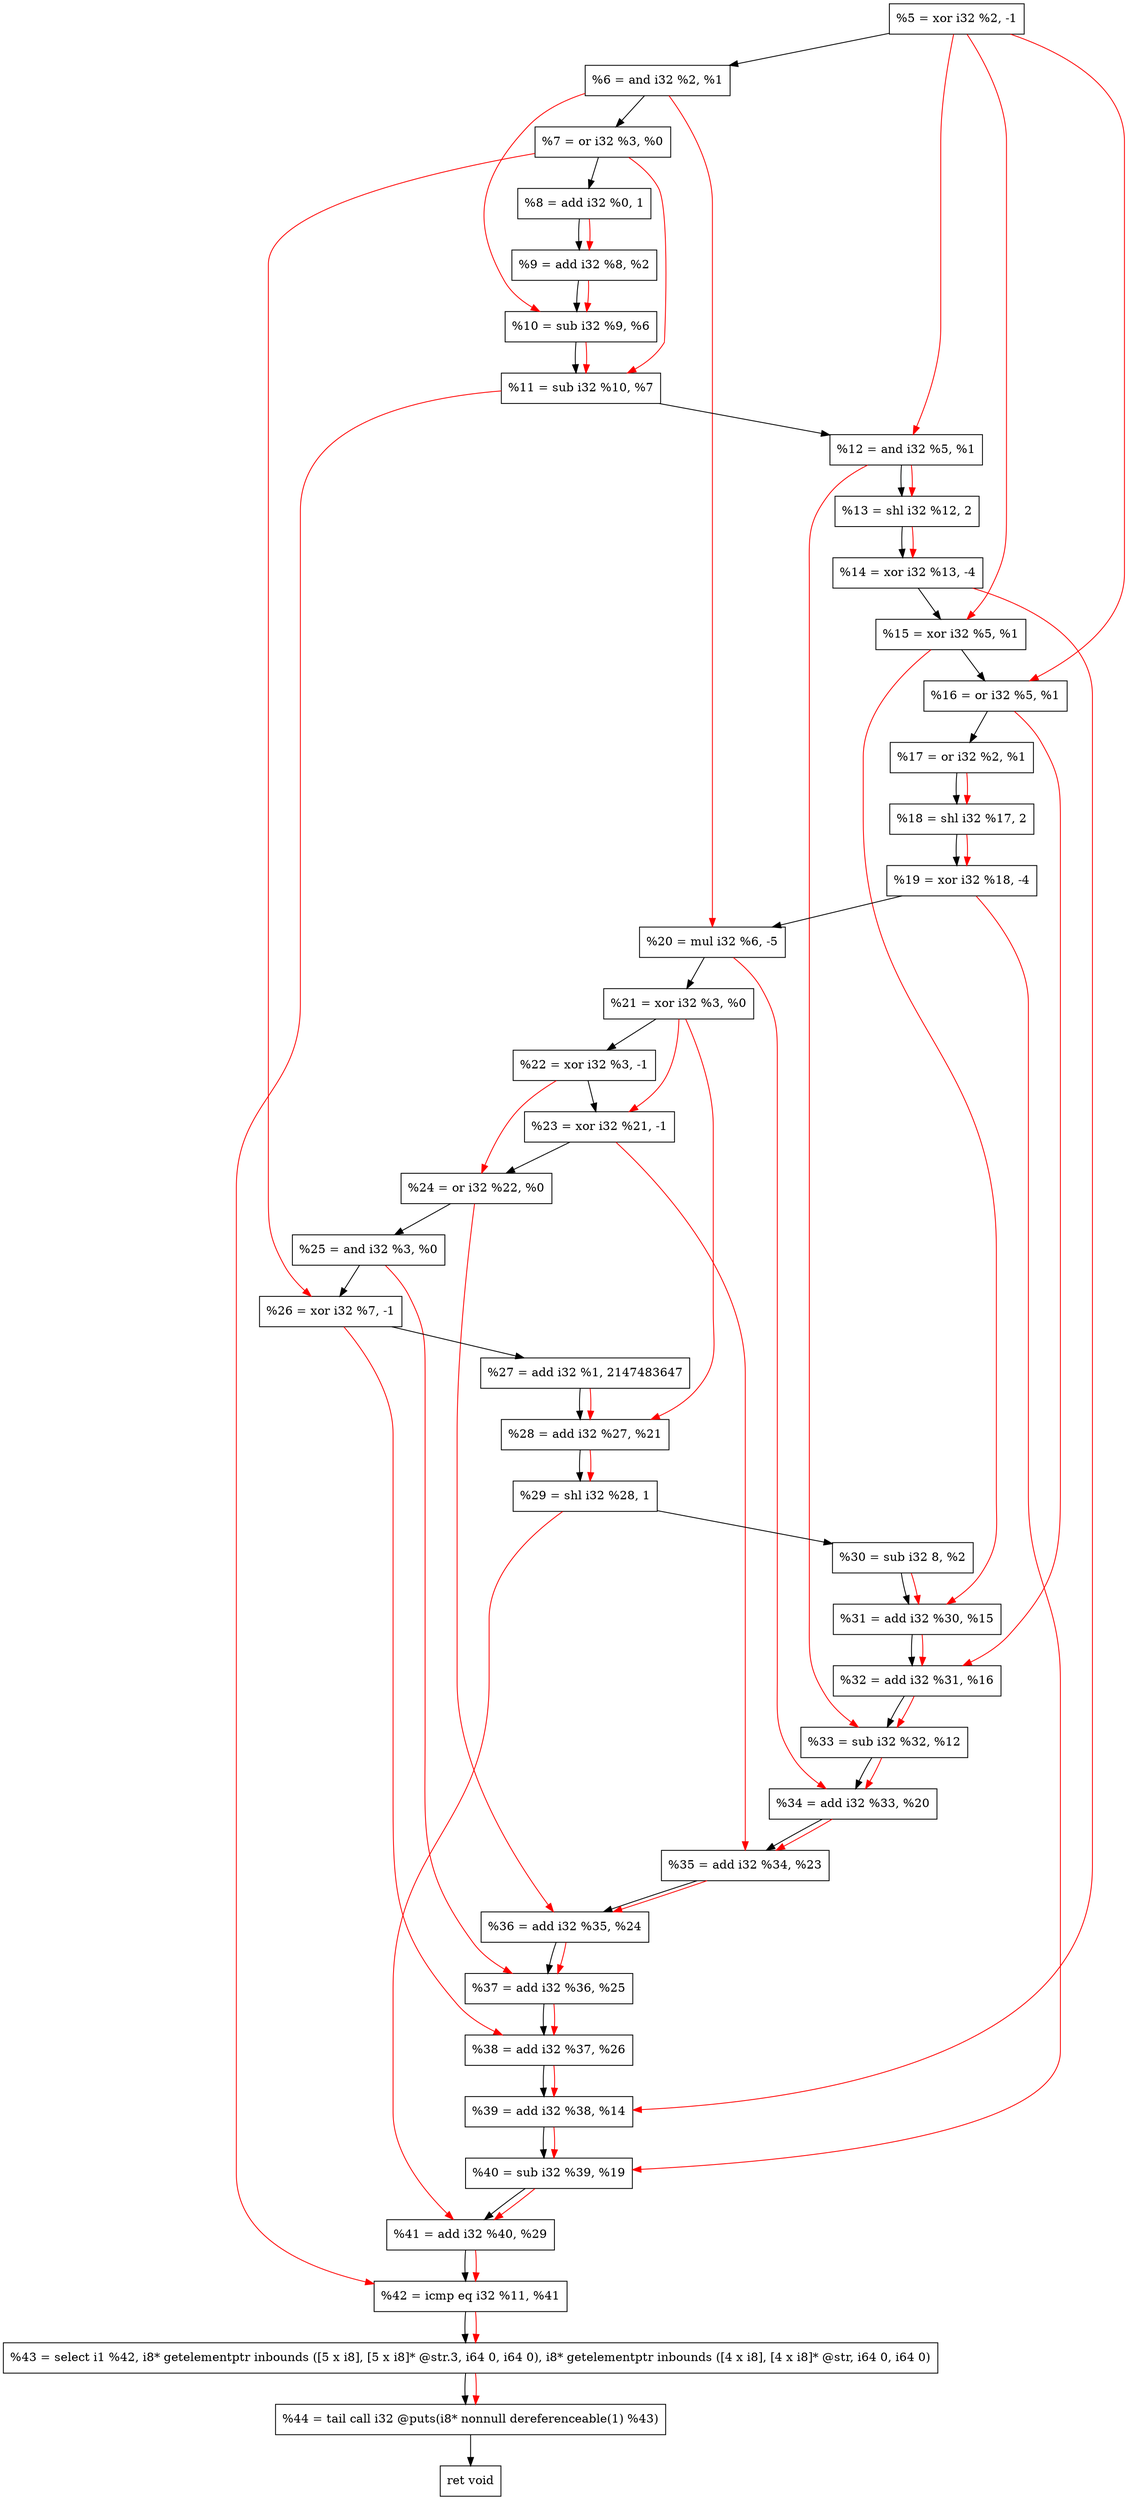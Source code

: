 digraph "DFG for'crackme' function" {
	Node0xe4e0d0[shape=record, label="  %5 = xor i32 %2, -1"];
	Node0xe4e140[shape=record, label="  %6 = and i32 %2, %1"];
	Node0xe4e1b0[shape=record, label="  %7 = or i32 %3, %0"];
	Node0xe4e250[shape=record, label="  %8 = add i32 %0, 1"];
	Node0xe4e2c0[shape=record, label="  %9 = add i32 %8, %2"];
	Node0xe4e330[shape=record, label="  %10 = sub i32 %9, %6"];
	Node0xe4e3a0[shape=record, label="  %11 = sub i32 %10, %7"];
	Node0xe4e410[shape=record, label="  %12 = and i32 %5, %1"];
	Node0xe4e4b0[shape=record, label="  %13 = shl i32 %12, 2"];
	Node0xe4e550[shape=record, label="  %14 = xor i32 %13, -4"];
	Node0xe4e5c0[shape=record, label="  %15 = xor i32 %5, %1"];
	Node0xe4e630[shape=record, label="  %16 = or i32 %5, %1"];
	Node0xe4e6a0[shape=record, label="  %17 = or i32 %2, %1"];
	Node0xe4e710[shape=record, label="  %18 = shl i32 %17, 2"];
	Node0xe4e780[shape=record, label="  %19 = xor i32 %18, -4"];
	Node0xe4e820[shape=record, label="  %20 = mul i32 %6, -5"];
	Node0xe4e890[shape=record, label="  %21 = xor i32 %3, %0"];
	Node0xe4e900[shape=record, label="  %22 = xor i32 %3, -1"];
	Node0xe4e970[shape=record, label="  %23 = xor i32 %21, -1"];
	Node0xe4e9e0[shape=record, label="  %24 = or i32 %22, %0"];
	Node0xe4ea50[shape=record, label="  %25 = and i32 %3, %0"];
	Node0xe4eac0[shape=record, label="  %26 = xor i32 %7, -1"];
	Node0xe4eb60[shape=record, label="  %27 = add i32 %1, 2147483647"];
	Node0xe4ebd0[shape=record, label="  %28 = add i32 %27, %21"];
	Node0xe4ec40[shape=record, label="  %29 = shl i32 %28, 1"];
	Node0xe4ece0[shape=record, label="  %30 = sub i32 8, %2"];
	Node0xe4ed50[shape=record, label="  %31 = add i32 %30, %15"];
	Node0xe4edc0[shape=record, label="  %32 = add i32 %31, %16"];
	Node0xe4f040[shape=record, label="  %33 = sub i32 %32, %12"];
	Node0xe4f0b0[shape=record, label="  %34 = add i32 %33, %20"];
	Node0xe4f120[shape=record, label="  %35 = add i32 %34, %23"];
	Node0xe4f190[shape=record, label="  %36 = add i32 %35, %24"];
	Node0xe4f200[shape=record, label="  %37 = add i32 %36, %25"];
	Node0xe4f270[shape=record, label="  %38 = add i32 %37, %26"];
	Node0xe4f2e0[shape=record, label="  %39 = add i32 %38, %14"];
	Node0xe4f350[shape=record, label="  %40 = sub i32 %39, %19"];
	Node0xe4f3c0[shape=record, label="  %41 = add i32 %40, %29"];
	Node0xe4f430[shape=record, label="  %42 = icmp eq i32 %11, %41"];
	Node0xdee268[shape=record, label="  %43 = select i1 %42, i8* getelementptr inbounds ([5 x i8], [5 x i8]* @str.3, i64 0, i64 0), i8* getelementptr inbounds ([4 x i8], [4 x i8]* @str, i64 0, i64 0)"];
	Node0xe4f8d0[shape=record, label="  %44 = tail call i32 @puts(i8* nonnull dereferenceable(1) %43)"];
	Node0xe4f920[shape=record, label="  ret void"];
	Node0xe4e0d0 -> Node0xe4e140;
	Node0xe4e140 -> Node0xe4e1b0;
	Node0xe4e1b0 -> Node0xe4e250;
	Node0xe4e250 -> Node0xe4e2c0;
	Node0xe4e2c0 -> Node0xe4e330;
	Node0xe4e330 -> Node0xe4e3a0;
	Node0xe4e3a0 -> Node0xe4e410;
	Node0xe4e410 -> Node0xe4e4b0;
	Node0xe4e4b0 -> Node0xe4e550;
	Node0xe4e550 -> Node0xe4e5c0;
	Node0xe4e5c0 -> Node0xe4e630;
	Node0xe4e630 -> Node0xe4e6a0;
	Node0xe4e6a0 -> Node0xe4e710;
	Node0xe4e710 -> Node0xe4e780;
	Node0xe4e780 -> Node0xe4e820;
	Node0xe4e820 -> Node0xe4e890;
	Node0xe4e890 -> Node0xe4e900;
	Node0xe4e900 -> Node0xe4e970;
	Node0xe4e970 -> Node0xe4e9e0;
	Node0xe4e9e0 -> Node0xe4ea50;
	Node0xe4ea50 -> Node0xe4eac0;
	Node0xe4eac0 -> Node0xe4eb60;
	Node0xe4eb60 -> Node0xe4ebd0;
	Node0xe4ebd0 -> Node0xe4ec40;
	Node0xe4ec40 -> Node0xe4ece0;
	Node0xe4ece0 -> Node0xe4ed50;
	Node0xe4ed50 -> Node0xe4edc0;
	Node0xe4edc0 -> Node0xe4f040;
	Node0xe4f040 -> Node0xe4f0b0;
	Node0xe4f0b0 -> Node0xe4f120;
	Node0xe4f120 -> Node0xe4f190;
	Node0xe4f190 -> Node0xe4f200;
	Node0xe4f200 -> Node0xe4f270;
	Node0xe4f270 -> Node0xe4f2e0;
	Node0xe4f2e0 -> Node0xe4f350;
	Node0xe4f350 -> Node0xe4f3c0;
	Node0xe4f3c0 -> Node0xe4f430;
	Node0xe4f430 -> Node0xdee268;
	Node0xdee268 -> Node0xe4f8d0;
	Node0xe4f8d0 -> Node0xe4f920;
edge [color=red]
	Node0xe4e250 -> Node0xe4e2c0;
	Node0xe4e2c0 -> Node0xe4e330;
	Node0xe4e140 -> Node0xe4e330;
	Node0xe4e330 -> Node0xe4e3a0;
	Node0xe4e1b0 -> Node0xe4e3a0;
	Node0xe4e0d0 -> Node0xe4e410;
	Node0xe4e410 -> Node0xe4e4b0;
	Node0xe4e4b0 -> Node0xe4e550;
	Node0xe4e0d0 -> Node0xe4e5c0;
	Node0xe4e0d0 -> Node0xe4e630;
	Node0xe4e6a0 -> Node0xe4e710;
	Node0xe4e710 -> Node0xe4e780;
	Node0xe4e140 -> Node0xe4e820;
	Node0xe4e890 -> Node0xe4e970;
	Node0xe4e900 -> Node0xe4e9e0;
	Node0xe4e1b0 -> Node0xe4eac0;
	Node0xe4eb60 -> Node0xe4ebd0;
	Node0xe4e890 -> Node0xe4ebd0;
	Node0xe4ebd0 -> Node0xe4ec40;
	Node0xe4ece0 -> Node0xe4ed50;
	Node0xe4e5c0 -> Node0xe4ed50;
	Node0xe4ed50 -> Node0xe4edc0;
	Node0xe4e630 -> Node0xe4edc0;
	Node0xe4edc0 -> Node0xe4f040;
	Node0xe4e410 -> Node0xe4f040;
	Node0xe4f040 -> Node0xe4f0b0;
	Node0xe4e820 -> Node0xe4f0b0;
	Node0xe4f0b0 -> Node0xe4f120;
	Node0xe4e970 -> Node0xe4f120;
	Node0xe4f120 -> Node0xe4f190;
	Node0xe4e9e0 -> Node0xe4f190;
	Node0xe4f190 -> Node0xe4f200;
	Node0xe4ea50 -> Node0xe4f200;
	Node0xe4f200 -> Node0xe4f270;
	Node0xe4eac0 -> Node0xe4f270;
	Node0xe4f270 -> Node0xe4f2e0;
	Node0xe4e550 -> Node0xe4f2e0;
	Node0xe4f2e0 -> Node0xe4f350;
	Node0xe4e780 -> Node0xe4f350;
	Node0xe4f350 -> Node0xe4f3c0;
	Node0xe4ec40 -> Node0xe4f3c0;
	Node0xe4e3a0 -> Node0xe4f430;
	Node0xe4f3c0 -> Node0xe4f430;
	Node0xe4f430 -> Node0xdee268;
	Node0xdee268 -> Node0xe4f8d0;
}
